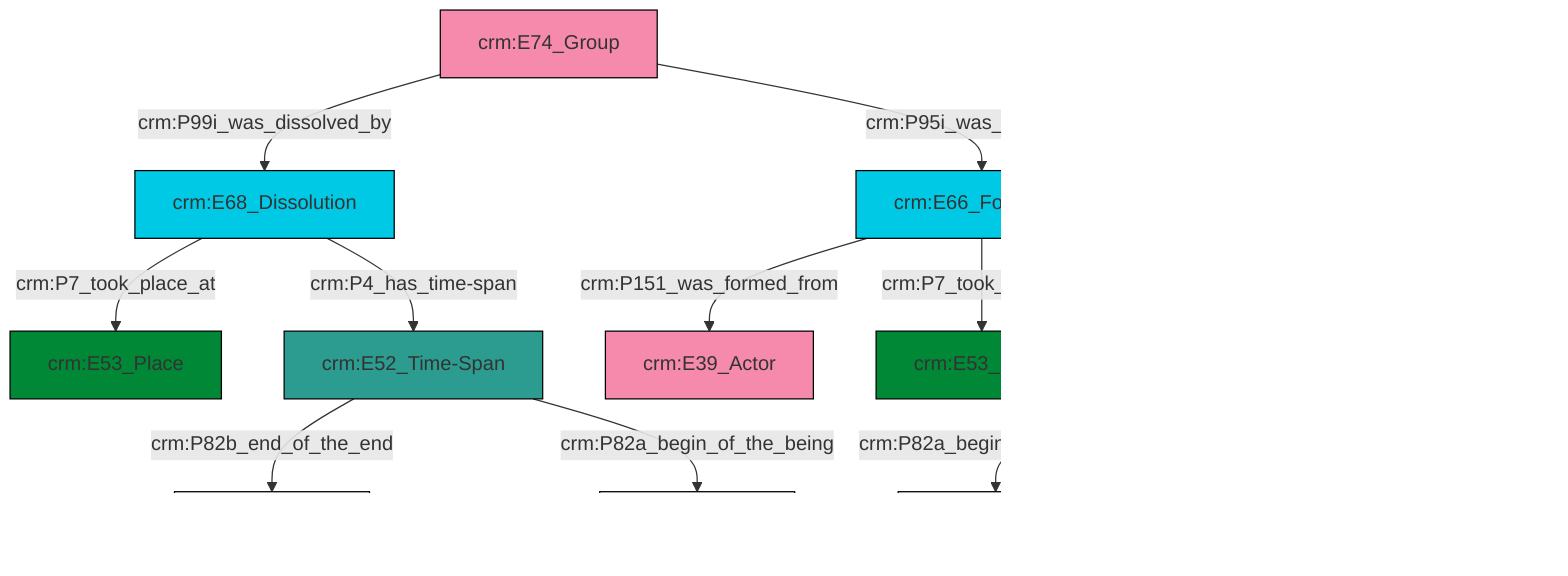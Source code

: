 graph TD
classDef Literal fill:#f2f2f2,stroke:#000000;
classDef CRM_Entity fill:#FFFFFF,stroke:#000000;
classDef Temporal_Entity fill:#00C9E6, stroke:#000000;
classDef Type fill:#E18312, stroke:#000000;
classDef Time-Span fill:#2C9C91, stroke:#000000;
classDef Appellation fill:#FFEB7F, stroke:#000000;
classDef Place fill:#008836, stroke:#000000;
classDef Persistent_Item fill:#B266B2, stroke:#000000;
classDef Conceptual_Object fill:#FFD700, stroke:#000000;
classDef Physical_Thing fill:#D2B48C, stroke:#000000;
classDef Actor fill:#f58aad, stroke:#000000;
classDef PC_Classes fill:#4ce600, stroke:#000000;
classDef Multi fill:#cccccc,stroke:#000000;

2["crm:E66_Formation"]:::Temporal_Entity -->|crm:P151_was_formed_from| 3["crm:E39_Actor"]:::Actor
2["crm:E66_Formation"]:::Temporal_Entity -->|crm:P7_took_place_at| 4["crm:E53_Place"]:::Place
5["crm:E68_Dissolution"]:::Temporal_Entity -->|crm:P7_took_place_at| 6["crm:E53_Place"]:::Place
0["crm:E74_Group"]:::Actor -->|crm:P99i_was_dissolved_by| 5["crm:E68_Dissolution"]:::Temporal_Entity
5["crm:E68_Dissolution"]:::Temporal_Entity -->|crm:P4_has_time-span| 8["crm:E52_Time-Span"]:::Time-Span
2["crm:E66_Formation"]:::Temporal_Entity -->|crm:P4_has_time-span| 9["crm:E52_Time-Span"]:::Time-Span
9["crm:E52_Time-Span"]:::Time-Span -->|crm:P82a_begin_of_the_being| 15[xsd:dateTime]:::Literal
9["crm:E52_Time-Span"]:::Time-Span -->|crm:P82b_end_of_the_end| 16[xsd:dateTime]:::Literal
8["crm:E52_Time-Span"]:::Time-Span -->|crm:P82b_end_of_the_end| 18[xsd:dateTime]:::Literal
8["crm:E52_Time-Span"]:::Time-Span -->|crm:P82a_begin_of_the_being| 19[xsd:dateTime]:::Literal
0["crm:E74_Group"]:::Actor -->|crm:P95i_was_formed_by| 2["crm:E66_Formation"]:::Temporal_Entity